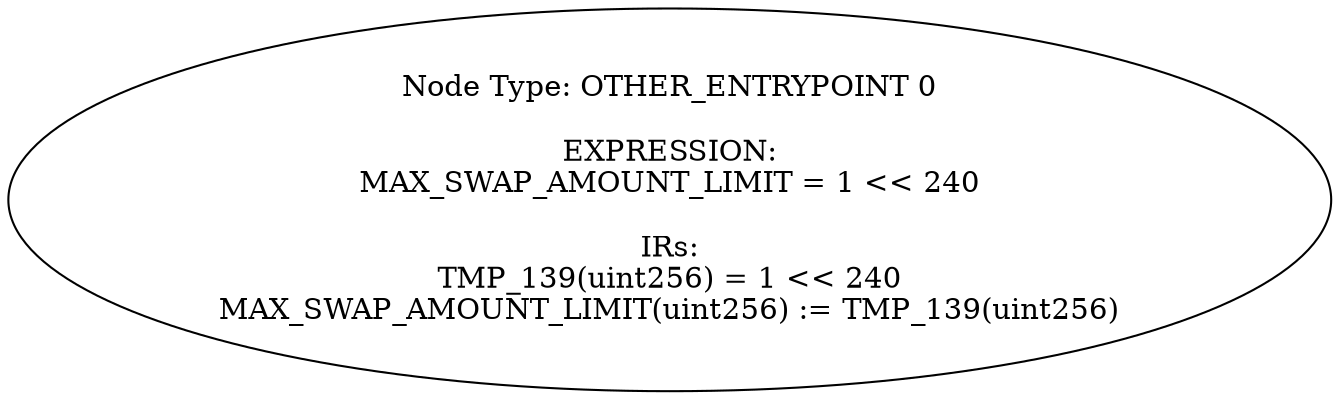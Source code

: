 digraph{
0[label="Node Type: OTHER_ENTRYPOINT 0

EXPRESSION:
MAX_SWAP_AMOUNT_LIMIT = 1 << 240

IRs:
TMP_139(uint256) = 1 << 240
MAX_SWAP_AMOUNT_LIMIT(uint256) := TMP_139(uint256)"];
}
